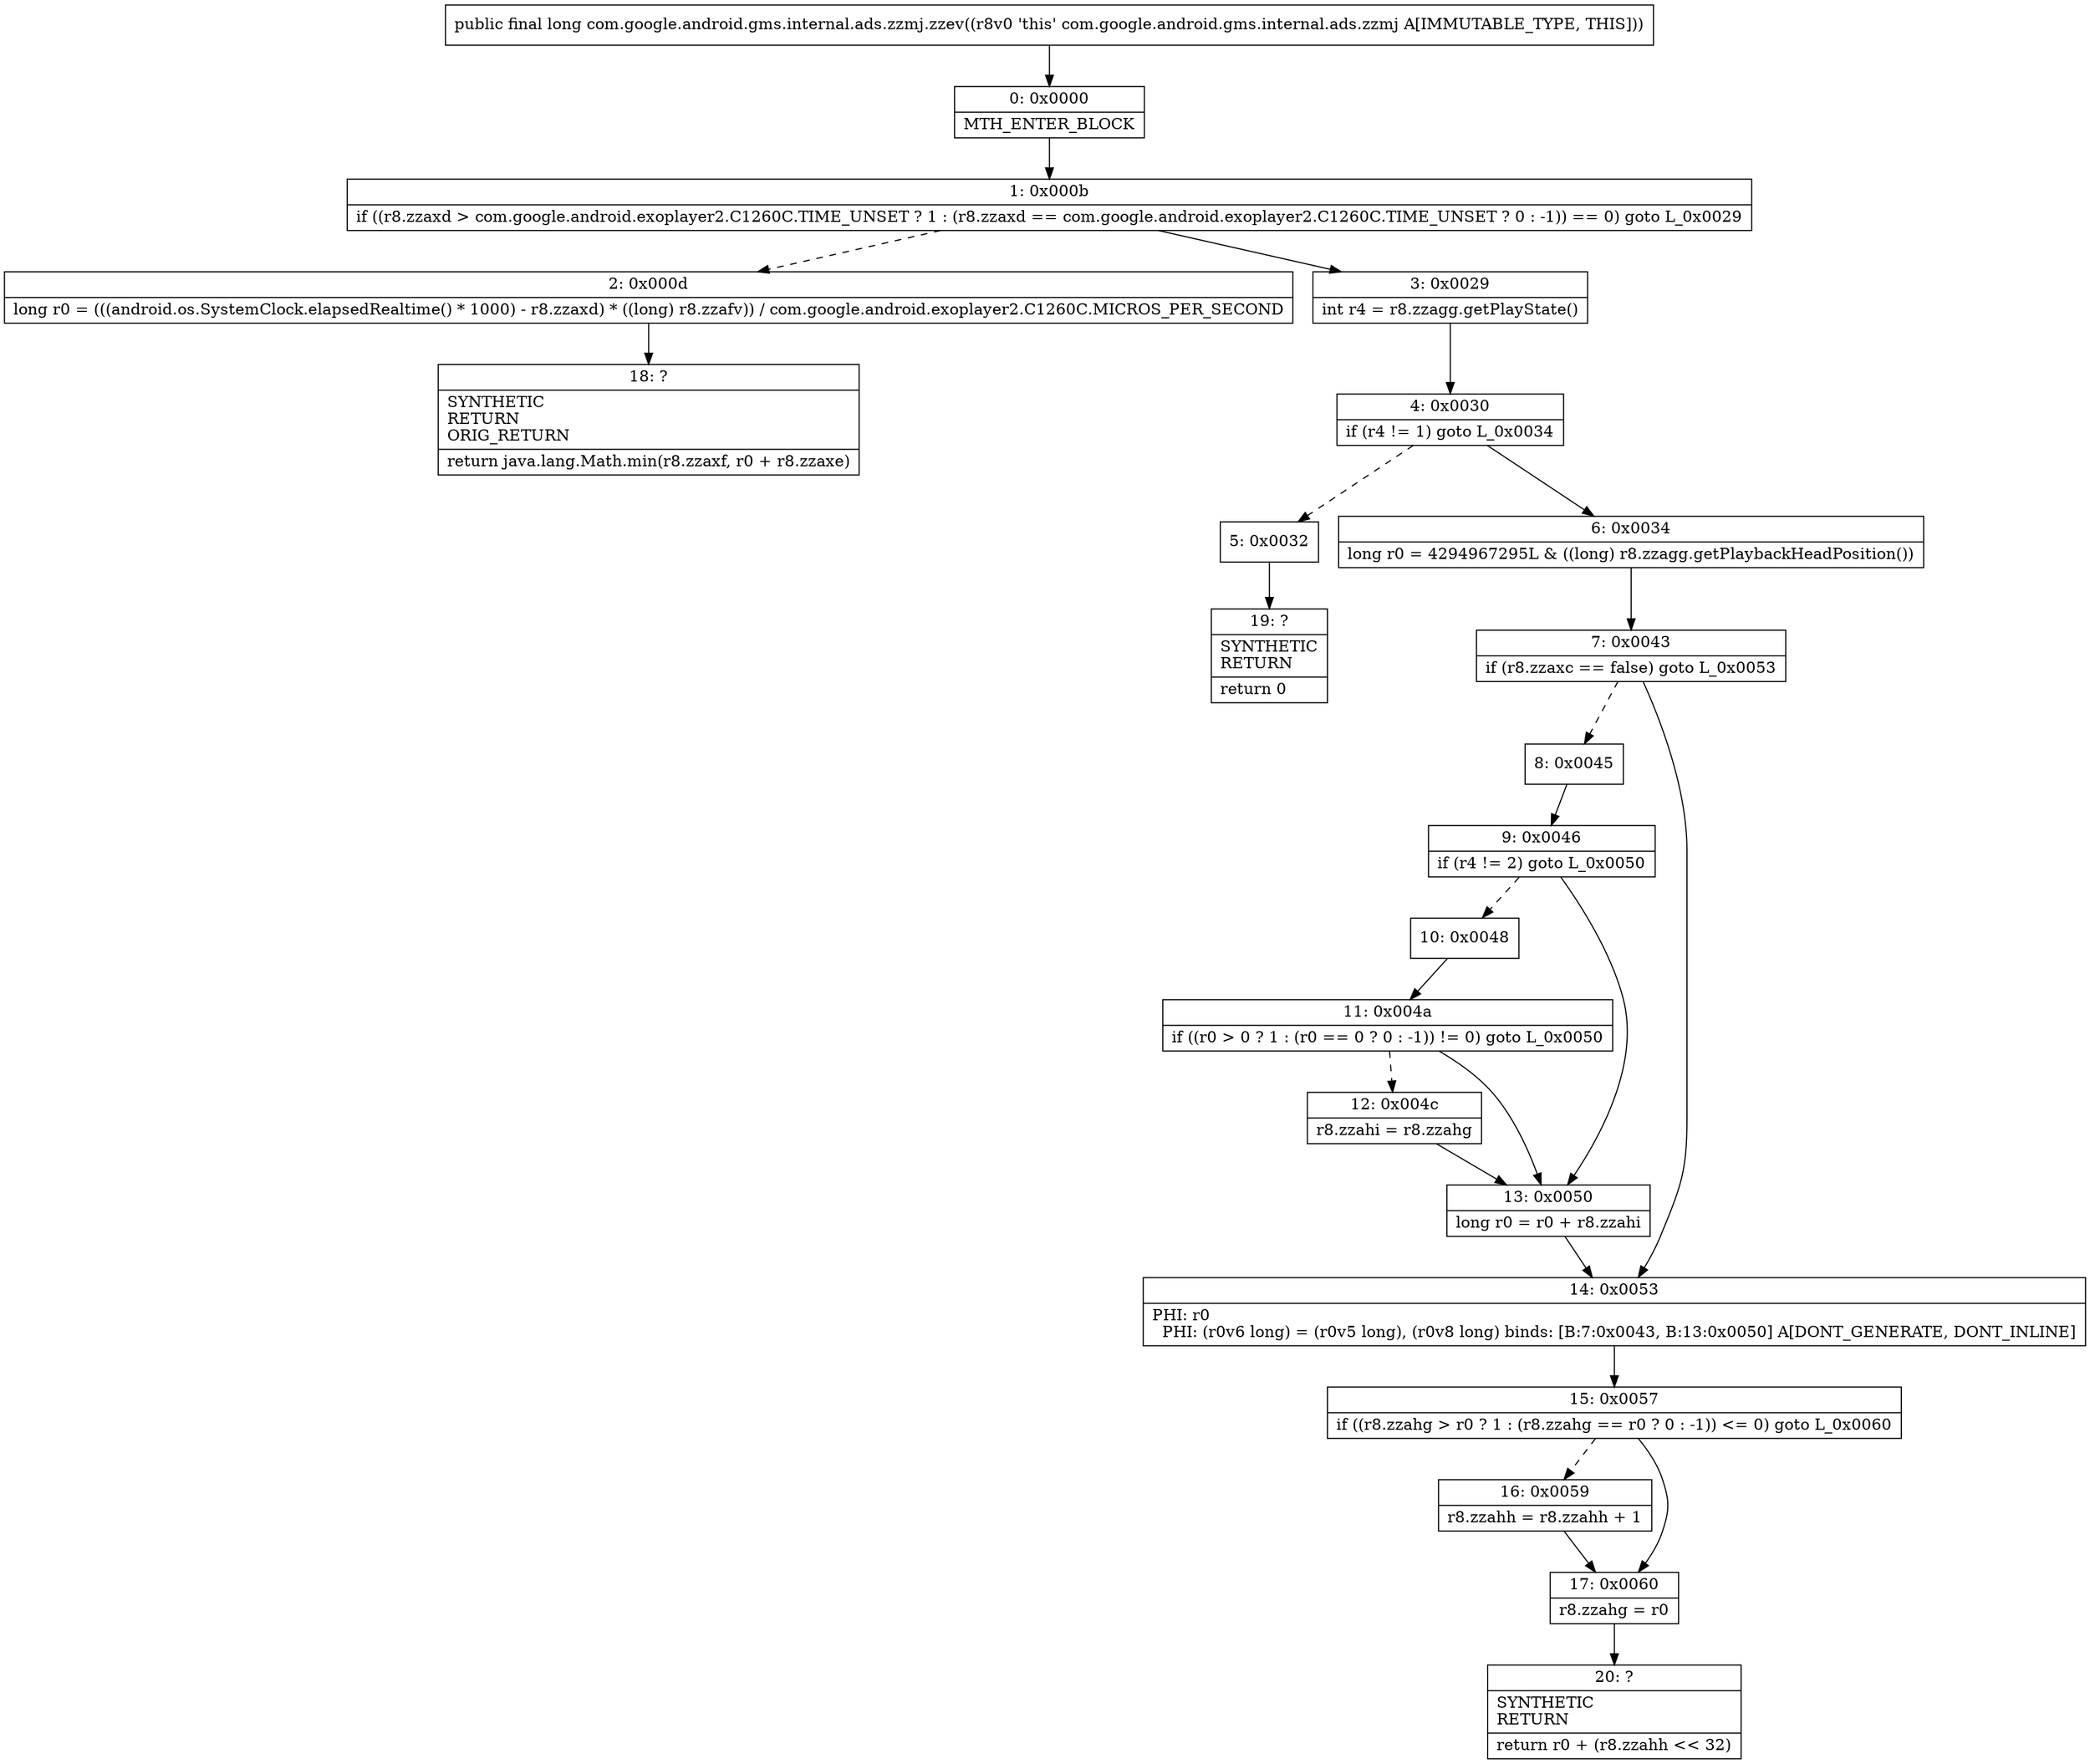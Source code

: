 digraph "CFG forcom.google.android.gms.internal.ads.zzmj.zzev()J" {
Node_0 [shape=record,label="{0\:\ 0x0000|MTH_ENTER_BLOCK\l}"];
Node_1 [shape=record,label="{1\:\ 0x000b|if ((r8.zzaxd \> com.google.android.exoplayer2.C1260C.TIME_UNSET ? 1 : (r8.zzaxd == com.google.android.exoplayer2.C1260C.TIME_UNSET ? 0 : \-1)) == 0) goto L_0x0029\l}"];
Node_2 [shape=record,label="{2\:\ 0x000d|long r0 = (((android.os.SystemClock.elapsedRealtime() * 1000) \- r8.zzaxd) * ((long) r8.zzafv)) \/ com.google.android.exoplayer2.C1260C.MICROS_PER_SECOND\l}"];
Node_3 [shape=record,label="{3\:\ 0x0029|int r4 = r8.zzagg.getPlayState()\l}"];
Node_4 [shape=record,label="{4\:\ 0x0030|if (r4 != 1) goto L_0x0034\l}"];
Node_5 [shape=record,label="{5\:\ 0x0032}"];
Node_6 [shape=record,label="{6\:\ 0x0034|long r0 = 4294967295L & ((long) r8.zzagg.getPlaybackHeadPosition())\l}"];
Node_7 [shape=record,label="{7\:\ 0x0043|if (r8.zzaxc == false) goto L_0x0053\l}"];
Node_8 [shape=record,label="{8\:\ 0x0045}"];
Node_9 [shape=record,label="{9\:\ 0x0046|if (r4 != 2) goto L_0x0050\l}"];
Node_10 [shape=record,label="{10\:\ 0x0048}"];
Node_11 [shape=record,label="{11\:\ 0x004a|if ((r0 \> 0 ? 1 : (r0 == 0 ? 0 : \-1)) != 0) goto L_0x0050\l}"];
Node_12 [shape=record,label="{12\:\ 0x004c|r8.zzahi = r8.zzahg\l}"];
Node_13 [shape=record,label="{13\:\ 0x0050|long r0 = r0 + r8.zzahi\l}"];
Node_14 [shape=record,label="{14\:\ 0x0053|PHI: r0 \l  PHI: (r0v6 long) = (r0v5 long), (r0v8 long) binds: [B:7:0x0043, B:13:0x0050] A[DONT_GENERATE, DONT_INLINE]\l}"];
Node_15 [shape=record,label="{15\:\ 0x0057|if ((r8.zzahg \> r0 ? 1 : (r8.zzahg == r0 ? 0 : \-1)) \<= 0) goto L_0x0060\l}"];
Node_16 [shape=record,label="{16\:\ 0x0059|r8.zzahh = r8.zzahh + 1\l}"];
Node_17 [shape=record,label="{17\:\ 0x0060|r8.zzahg = r0\l}"];
Node_18 [shape=record,label="{18\:\ ?|SYNTHETIC\lRETURN\lORIG_RETURN\l|return java.lang.Math.min(r8.zzaxf, r0 + r8.zzaxe)\l}"];
Node_19 [shape=record,label="{19\:\ ?|SYNTHETIC\lRETURN\l|return 0\l}"];
Node_20 [shape=record,label="{20\:\ ?|SYNTHETIC\lRETURN\l|return r0 + (r8.zzahh \<\< 32)\l}"];
MethodNode[shape=record,label="{public final long com.google.android.gms.internal.ads.zzmj.zzev((r8v0 'this' com.google.android.gms.internal.ads.zzmj A[IMMUTABLE_TYPE, THIS])) }"];
MethodNode -> Node_0;
Node_0 -> Node_1;
Node_1 -> Node_2[style=dashed];
Node_1 -> Node_3;
Node_2 -> Node_18;
Node_3 -> Node_4;
Node_4 -> Node_5[style=dashed];
Node_4 -> Node_6;
Node_5 -> Node_19;
Node_6 -> Node_7;
Node_7 -> Node_8[style=dashed];
Node_7 -> Node_14;
Node_8 -> Node_9;
Node_9 -> Node_10[style=dashed];
Node_9 -> Node_13;
Node_10 -> Node_11;
Node_11 -> Node_12[style=dashed];
Node_11 -> Node_13;
Node_12 -> Node_13;
Node_13 -> Node_14;
Node_14 -> Node_15;
Node_15 -> Node_16[style=dashed];
Node_15 -> Node_17;
Node_16 -> Node_17;
Node_17 -> Node_20;
}

